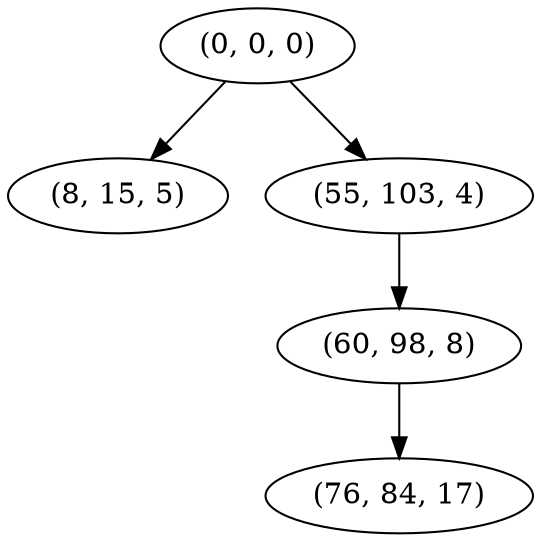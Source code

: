 digraph tree {
    "(0, 0, 0)";
    "(8, 15, 5)";
    "(55, 103, 4)";
    "(60, 98, 8)";
    "(76, 84, 17)";
    "(0, 0, 0)" -> "(8, 15, 5)";
    "(0, 0, 0)" -> "(55, 103, 4)";
    "(55, 103, 4)" -> "(60, 98, 8)";
    "(60, 98, 8)" -> "(76, 84, 17)";
}

